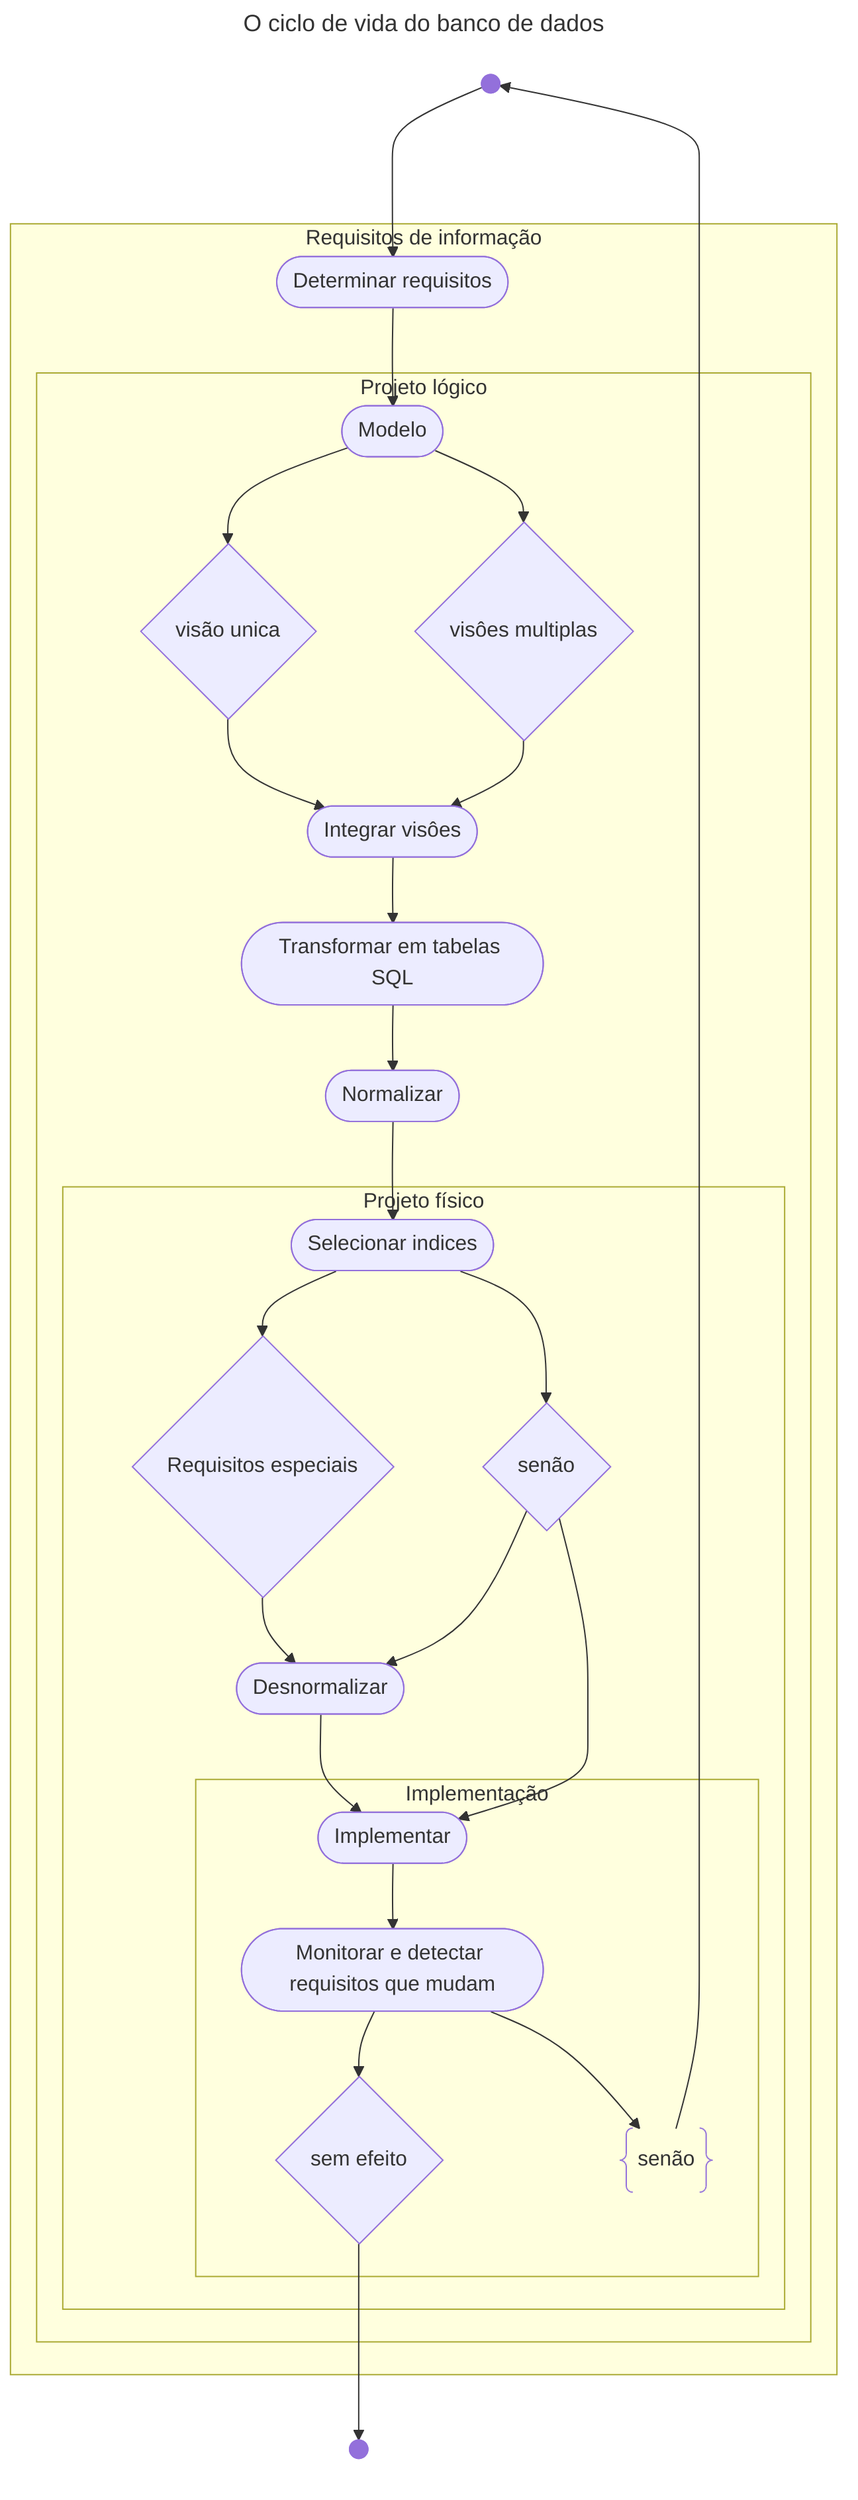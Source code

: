 ---
title: O ciclo de vida do banco de dados
---
flowchart TD
    inicio@{shape: f-circ}
    subgraph Requisitos de informação
    determinar-requisitos@{shape: stadium, label: "Determinar requisitos"}
    subgraph Projeto lógico
    modelo@{shape: stadium, label: "Modelo"}
    visao-unica@{shape: diamond, label: "visão unica"}
    visoes-multiplas@{shape: diamond, label: "visôes multiplas"}
    integrar-visoes@{shape: stadium, label: "Integrar visôes"}
    transformar-tabelas-sql@{shape: stadium, label: "Transformar em tabelas SQL"}
    normalizar@{shape: stadium, label: "Normalizar"}
    subgraph Projeto físico
    selecionar-indices@{shape: stadium, label: "Selecionar indices"}
    requisitos-especiais-sim@{shape: diamond, label: "Requisitos especiais"}
    requisitos-especiais-nao@{shape: diamond, label: "senão"}
    desnormalizar@{shape: stadium, label: "Desnormalizar"}
    subgraph Implementação
    implementar@{shape: stadium, label: "Implementar"}
    monitorar-requisitos@{shape: stadium, label: "Monitorar e detectar requisitos que mudam"}
    requisitos-mudaram@{shape: braces, label: "senão"}
    requisitos-nao-mudaram@{shape: diamond, label: "sem efeito"}
    end    
    end
    end
    end
    fim@{shape: f-circ, label: "fim"}

    %% requisitos de informação %%
    inicio ---> determinar-requisitos
    determinar-requisitos --> modelo

    %% projeto lógico %%
    modelo --> visao-unica
    modelo --> visoes-multiplas
    visao-unica --> integrar-visoes
    visoes-multiplas --> integrar-visoes
    integrar-visoes --> transformar-tabelas-sql
    transformar-tabelas-sql --> normalizar

    %% projeto físico %%
    normalizar --> selecionar-indices
    selecionar-indices --> requisitos-especiais-sim
    selecionar-indices --> requisitos-especiais-nao
    requisitos-especiais-sim --> desnormalizar
    requisitos-especiais-nao --> desnormalizar

    %% implementacao %%
    requisitos-especiais-nao --> implementar
    desnormalizar --> implementar
    implementar --> monitorar-requisitos
    monitorar-requisitos --> requisitos-nao-mudaram
    monitorar-requisitos --> requisitos-mudaram
    requisitos-mudaram --> inicio
    requisitos-nao-mudaram --> fim